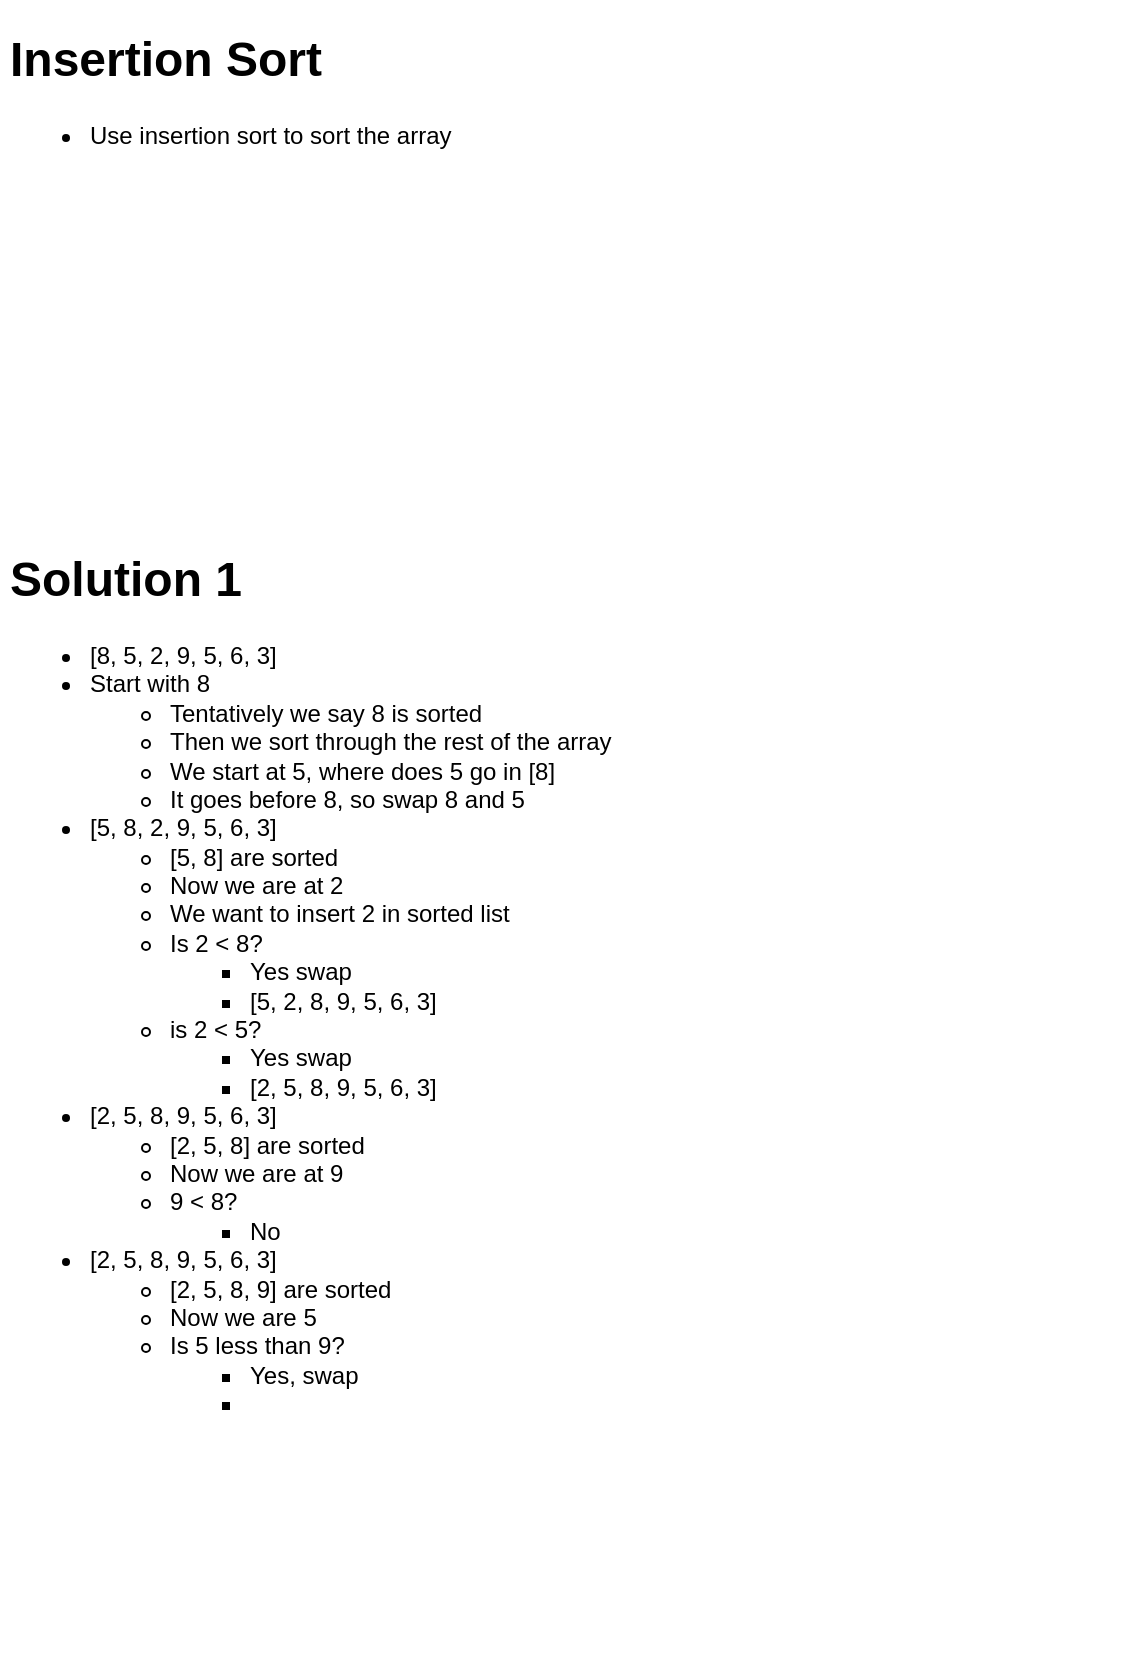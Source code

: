 <mxfile version="20.3.0" type="device"><diagram id="91tcSCICY451UYABEU3R" name="Page-1"><mxGraphModel dx="1022" dy="1217" grid="1" gridSize="10" guides="1" tooltips="1" connect="1" arrows="1" fold="1" page="1" pageScale="1" pageWidth="850" pageHeight="1100" math="0" shadow="0"><root><mxCell id="0"/><mxCell id="1" parent="0"/><mxCell id="VD9qzDc79sDCEho5NuEX-1" value="&lt;h1&gt;Insertion Sort&lt;/h1&gt;&lt;p&gt;&lt;/p&gt;&lt;ul&gt;&lt;li&gt;Use insertion sort to sort the array&lt;/li&gt;&lt;/ul&gt;&lt;p&gt;&lt;/p&gt;" style="text;html=1;strokeColor=none;fillColor=none;spacing=5;spacingTop=-20;whiteSpace=wrap;overflow=hidden;rounded=0;" parent="1" vertex="1"><mxGeometry x="10" y="10" width="560" height="180" as="geometry"/></mxCell><mxCell id="GYqJW8SeoLuBVzdOD3d8-1" value="&lt;h1&gt;Solution 1&lt;/h1&gt;&lt;p&gt;&lt;/p&gt;&lt;ul&gt;&lt;li&gt;[8, 5, 2, 9, 5, 6, 3]&lt;/li&gt;&lt;li&gt;Start with 8&lt;/li&gt;&lt;ul&gt;&lt;li&gt;Tentatively we say 8 is sorted&lt;/li&gt;&lt;li&gt;Then we sort through the rest of the array&lt;/li&gt;&lt;li&gt;We start at 5, where does 5 go in [8]&lt;/li&gt;&lt;li&gt;It goes before 8, so swap 8 and 5&lt;/li&gt;&lt;/ul&gt;&lt;li&gt;[5, 8, 2, 9, 5, 6, 3]&lt;/li&gt;&lt;ul&gt;&lt;li&gt;[5, 8] are sorted&lt;/li&gt;&lt;li&gt;Now we are at 2&lt;/li&gt;&lt;li&gt;We want to insert 2 in sorted list&lt;/li&gt;&lt;li&gt;Is 2 &amp;lt; 8?&lt;/li&gt;&lt;ul&gt;&lt;li&gt;Yes swap&lt;/li&gt;&lt;li&gt;[5, 2, 8, 9, 5, 6, 3]&lt;/li&gt;&lt;/ul&gt;&lt;li&gt;is 2 &amp;lt; 5?&lt;/li&gt;&lt;ul&gt;&lt;li&gt;Yes swap&lt;/li&gt;&lt;li&gt;[2, 5, 8, 9, 5, 6, 3]&lt;/li&gt;&lt;/ul&gt;&lt;/ul&gt;&lt;li&gt;[2, 5, 8, 9, 5, 6, 3]&lt;/li&gt;&lt;ul&gt;&lt;li&gt;[2, 5, 8] are sorted&lt;/li&gt;&lt;li&gt;Now we are at 9&lt;/li&gt;&lt;li&gt;9 &amp;lt; 8?&lt;/li&gt;&lt;ul&gt;&lt;li&gt;No&lt;/li&gt;&lt;/ul&gt;&lt;/ul&gt;&lt;li&gt;[2, 5, 8, 9, 5, 6, 3]&lt;/li&gt;&lt;ul&gt;&lt;li&gt;[2, 5, 8, 9] are sorted&lt;/li&gt;&lt;li&gt;Now we are 5&lt;/li&gt;&lt;li&gt;Is 5 less than 9?&lt;/li&gt;&lt;ul&gt;&lt;li&gt;Yes, swap&lt;/li&gt;&lt;li&gt;&lt;br&gt;&lt;/li&gt;&lt;/ul&gt;&lt;/ul&gt;&lt;/ul&gt;&lt;div&gt;&lt;br&gt;&lt;/div&gt;&lt;p&gt;&lt;/p&gt;" style="text;html=1;strokeColor=none;fillColor=none;spacing=5;spacingTop=-20;whiteSpace=wrap;overflow=hidden;rounded=0;" vertex="1" parent="1"><mxGeometry x="10" y="270" width="560" height="560" as="geometry"/></mxCell></root></mxGraphModel></diagram></mxfile>